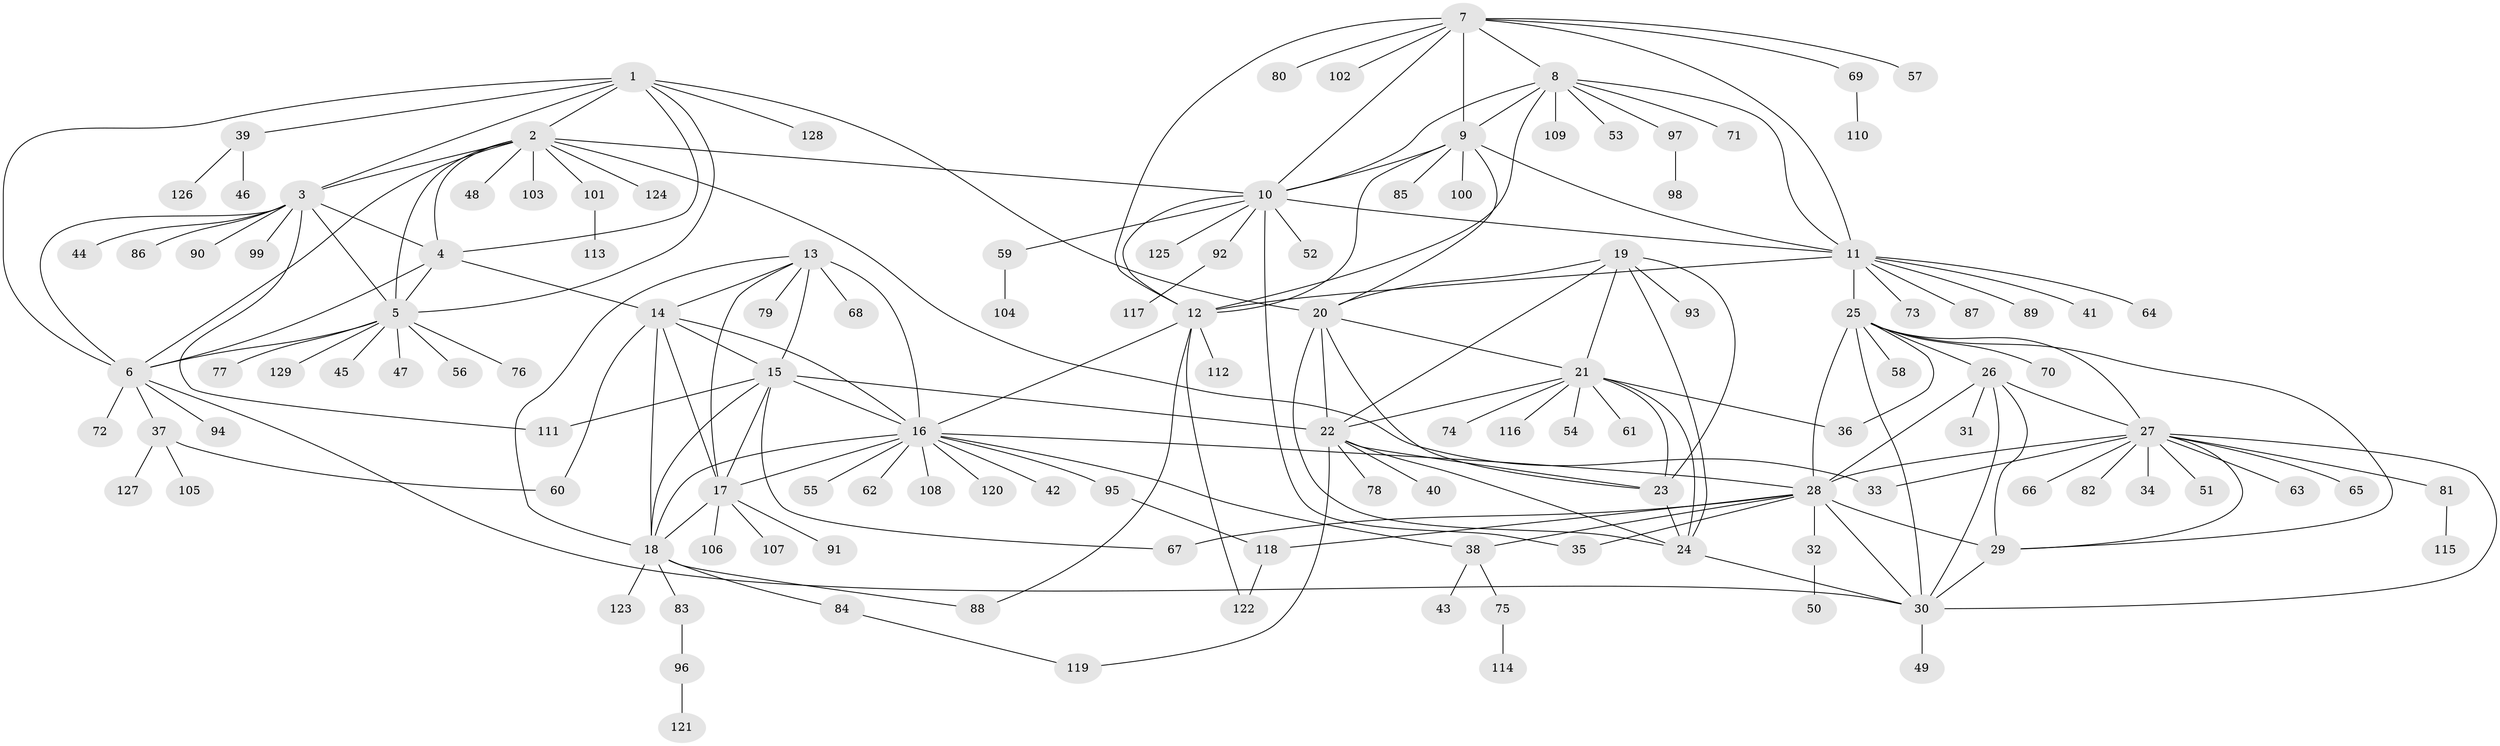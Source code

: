 // Generated by graph-tools (version 1.1) at 2025/55/03/09/25 04:55:41]
// undirected, 129 vertices, 195 edges
graph export_dot {
graph [start="1"]
  node [color=gray90,style=filled];
  1;
  2;
  3;
  4;
  5;
  6;
  7;
  8;
  9;
  10;
  11;
  12;
  13;
  14;
  15;
  16;
  17;
  18;
  19;
  20;
  21;
  22;
  23;
  24;
  25;
  26;
  27;
  28;
  29;
  30;
  31;
  32;
  33;
  34;
  35;
  36;
  37;
  38;
  39;
  40;
  41;
  42;
  43;
  44;
  45;
  46;
  47;
  48;
  49;
  50;
  51;
  52;
  53;
  54;
  55;
  56;
  57;
  58;
  59;
  60;
  61;
  62;
  63;
  64;
  65;
  66;
  67;
  68;
  69;
  70;
  71;
  72;
  73;
  74;
  75;
  76;
  77;
  78;
  79;
  80;
  81;
  82;
  83;
  84;
  85;
  86;
  87;
  88;
  89;
  90;
  91;
  92;
  93;
  94;
  95;
  96;
  97;
  98;
  99;
  100;
  101;
  102;
  103;
  104;
  105;
  106;
  107;
  108;
  109;
  110;
  111;
  112;
  113;
  114;
  115;
  116;
  117;
  118;
  119;
  120;
  121;
  122;
  123;
  124;
  125;
  126;
  127;
  128;
  129;
  1 -- 2;
  1 -- 3;
  1 -- 4;
  1 -- 5;
  1 -- 6;
  1 -- 20;
  1 -- 39;
  1 -- 128;
  2 -- 3;
  2 -- 4;
  2 -- 5;
  2 -- 6;
  2 -- 10;
  2 -- 33;
  2 -- 48;
  2 -- 101;
  2 -- 103;
  2 -- 124;
  3 -- 4;
  3 -- 5;
  3 -- 6;
  3 -- 44;
  3 -- 86;
  3 -- 90;
  3 -- 99;
  3 -- 111;
  4 -- 5;
  4 -- 6;
  4 -- 14;
  5 -- 6;
  5 -- 45;
  5 -- 47;
  5 -- 56;
  5 -- 76;
  5 -- 77;
  5 -- 129;
  6 -- 30;
  6 -- 37;
  6 -- 72;
  6 -- 94;
  7 -- 8;
  7 -- 9;
  7 -- 10;
  7 -- 11;
  7 -- 12;
  7 -- 57;
  7 -- 69;
  7 -- 80;
  7 -- 102;
  8 -- 9;
  8 -- 10;
  8 -- 11;
  8 -- 12;
  8 -- 53;
  8 -- 71;
  8 -- 97;
  8 -- 109;
  9 -- 10;
  9 -- 11;
  9 -- 12;
  9 -- 20;
  9 -- 85;
  9 -- 100;
  10 -- 11;
  10 -- 12;
  10 -- 35;
  10 -- 52;
  10 -- 59;
  10 -- 92;
  10 -- 125;
  11 -- 12;
  11 -- 25;
  11 -- 41;
  11 -- 64;
  11 -- 73;
  11 -- 87;
  11 -- 89;
  12 -- 16;
  12 -- 88;
  12 -- 112;
  12 -- 122;
  13 -- 14;
  13 -- 15;
  13 -- 16;
  13 -- 17;
  13 -- 18;
  13 -- 68;
  13 -- 79;
  14 -- 15;
  14 -- 16;
  14 -- 17;
  14 -- 18;
  14 -- 60;
  15 -- 16;
  15 -- 17;
  15 -- 18;
  15 -- 22;
  15 -- 67;
  15 -- 111;
  16 -- 17;
  16 -- 18;
  16 -- 28;
  16 -- 38;
  16 -- 42;
  16 -- 55;
  16 -- 62;
  16 -- 95;
  16 -- 108;
  16 -- 120;
  17 -- 18;
  17 -- 91;
  17 -- 106;
  17 -- 107;
  18 -- 83;
  18 -- 84;
  18 -- 88;
  18 -- 123;
  19 -- 20;
  19 -- 21;
  19 -- 22;
  19 -- 23;
  19 -- 24;
  19 -- 93;
  20 -- 21;
  20 -- 22;
  20 -- 23;
  20 -- 24;
  21 -- 22;
  21 -- 23;
  21 -- 24;
  21 -- 36;
  21 -- 54;
  21 -- 61;
  21 -- 74;
  21 -- 116;
  22 -- 23;
  22 -- 24;
  22 -- 40;
  22 -- 78;
  22 -- 119;
  23 -- 24;
  24 -- 30;
  25 -- 26;
  25 -- 27;
  25 -- 28;
  25 -- 29;
  25 -- 30;
  25 -- 36;
  25 -- 58;
  25 -- 70;
  26 -- 27;
  26 -- 28;
  26 -- 29;
  26 -- 30;
  26 -- 31;
  27 -- 28;
  27 -- 29;
  27 -- 30;
  27 -- 33;
  27 -- 34;
  27 -- 51;
  27 -- 63;
  27 -- 65;
  27 -- 66;
  27 -- 81;
  27 -- 82;
  28 -- 29;
  28 -- 30;
  28 -- 32;
  28 -- 35;
  28 -- 38;
  28 -- 67;
  28 -- 118;
  29 -- 30;
  30 -- 49;
  32 -- 50;
  37 -- 60;
  37 -- 105;
  37 -- 127;
  38 -- 43;
  38 -- 75;
  39 -- 46;
  39 -- 126;
  59 -- 104;
  69 -- 110;
  75 -- 114;
  81 -- 115;
  83 -- 96;
  84 -- 119;
  92 -- 117;
  95 -- 118;
  96 -- 121;
  97 -- 98;
  101 -- 113;
  118 -- 122;
}
